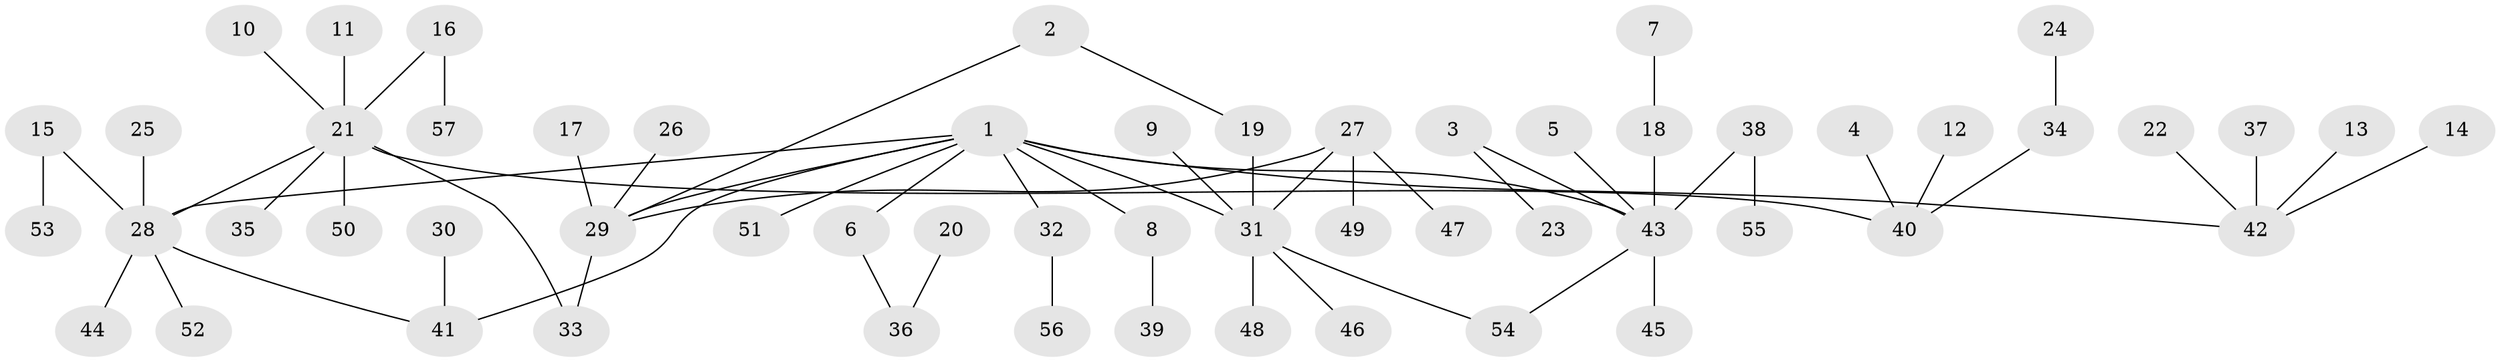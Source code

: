// original degree distribution, {4: 0.061946902654867256, 7: 0.02654867256637168, 5: 0.02654867256637168, 6: 0.008849557522123894, 2: 0.2920353982300885, 3: 0.10619469026548672, 9: 0.008849557522123894, 1: 0.4690265486725664}
// Generated by graph-tools (version 1.1) at 2025/25/03/09/25 03:25:26]
// undirected, 57 vertices, 61 edges
graph export_dot {
graph [start="1"]
  node [color=gray90,style=filled];
  1;
  2;
  3;
  4;
  5;
  6;
  7;
  8;
  9;
  10;
  11;
  12;
  13;
  14;
  15;
  16;
  17;
  18;
  19;
  20;
  21;
  22;
  23;
  24;
  25;
  26;
  27;
  28;
  29;
  30;
  31;
  32;
  33;
  34;
  35;
  36;
  37;
  38;
  39;
  40;
  41;
  42;
  43;
  44;
  45;
  46;
  47;
  48;
  49;
  50;
  51;
  52;
  53;
  54;
  55;
  56;
  57;
  1 -- 6 [weight=1.0];
  1 -- 8 [weight=1.0];
  1 -- 28 [weight=1.0];
  1 -- 29 [weight=1.0];
  1 -- 31 [weight=1.0];
  1 -- 32 [weight=1.0];
  1 -- 41 [weight=1.0];
  1 -- 42 [weight=1.0];
  1 -- 43 [weight=1.0];
  1 -- 51 [weight=1.0];
  2 -- 19 [weight=1.0];
  2 -- 29 [weight=1.0];
  3 -- 23 [weight=1.0];
  3 -- 43 [weight=1.0];
  4 -- 40 [weight=1.0];
  5 -- 43 [weight=1.0];
  6 -- 36 [weight=1.0];
  7 -- 18 [weight=1.0];
  8 -- 39 [weight=1.0];
  9 -- 31 [weight=1.0];
  10 -- 21 [weight=1.0];
  11 -- 21 [weight=1.0];
  12 -- 40 [weight=1.0];
  13 -- 42 [weight=1.0];
  14 -- 42 [weight=1.0];
  15 -- 28 [weight=1.0];
  15 -- 53 [weight=1.0];
  16 -- 21 [weight=1.0];
  16 -- 57 [weight=1.0];
  17 -- 29 [weight=1.0];
  18 -- 43 [weight=1.0];
  19 -- 31 [weight=1.0];
  20 -- 36 [weight=1.0];
  21 -- 28 [weight=1.0];
  21 -- 33 [weight=1.0];
  21 -- 35 [weight=1.0];
  21 -- 40 [weight=1.0];
  21 -- 50 [weight=1.0];
  22 -- 42 [weight=1.0];
  24 -- 34 [weight=1.0];
  25 -- 28 [weight=1.0];
  26 -- 29 [weight=1.0];
  27 -- 29 [weight=1.0];
  27 -- 31 [weight=1.0];
  27 -- 47 [weight=1.0];
  27 -- 49 [weight=1.0];
  28 -- 41 [weight=1.0];
  28 -- 44 [weight=1.0];
  28 -- 52 [weight=1.0];
  29 -- 33 [weight=1.0];
  30 -- 41 [weight=1.0];
  31 -- 46 [weight=1.0];
  31 -- 48 [weight=1.0];
  31 -- 54 [weight=1.0];
  32 -- 56 [weight=1.0];
  34 -- 40 [weight=1.0];
  37 -- 42 [weight=1.0];
  38 -- 43 [weight=1.0];
  38 -- 55 [weight=1.0];
  43 -- 45 [weight=1.0];
  43 -- 54 [weight=1.0];
}
